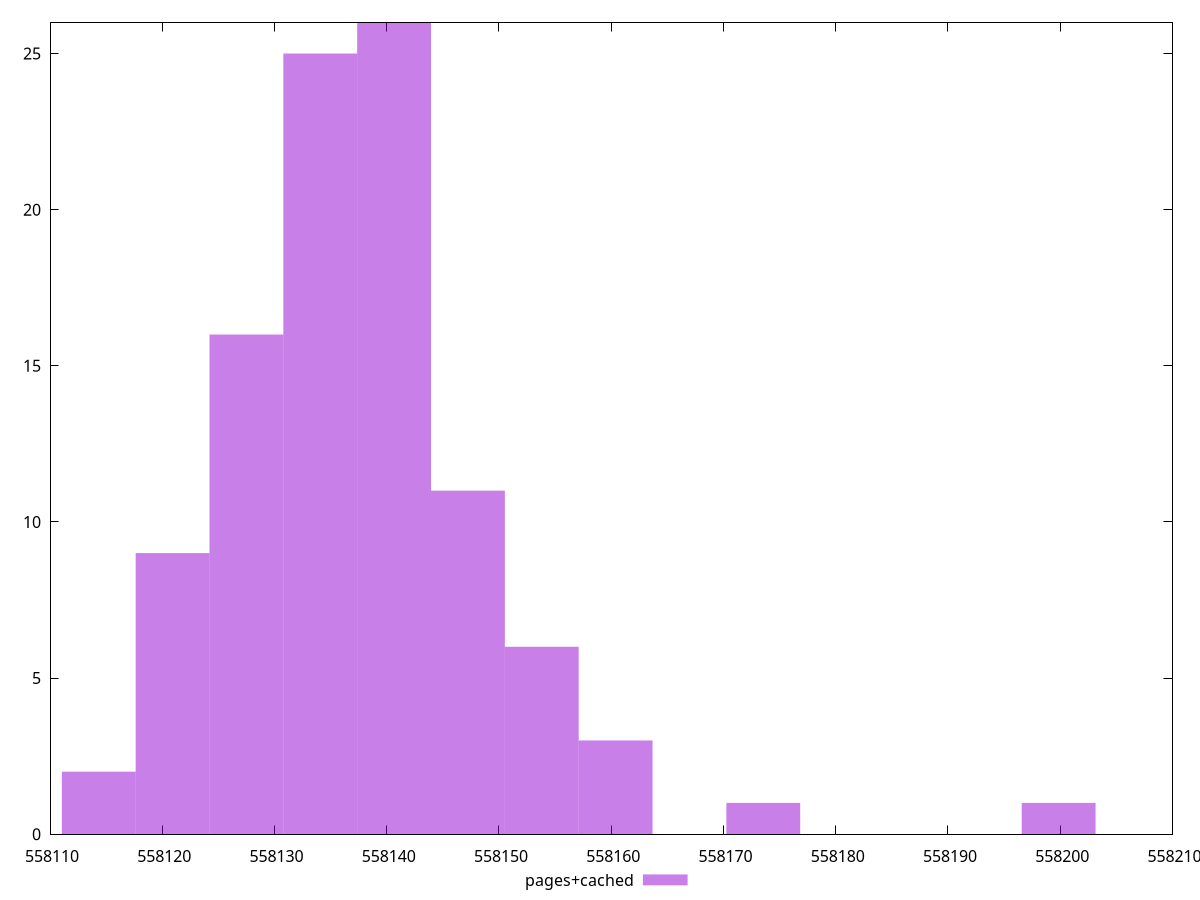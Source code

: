 $_pagesCached <<EOF
558199.8563171625 1
558127.4986601139 16
558134.0766289366 25
558140.6545977591 26
558160.3885042269 3
558147.2325665817 11
558120.9206912913 9
558153.8105354044 6
558173.5444418722 1
558114.3427224688 2
EOF
set key outside below
set terminal pngcairo
set output "report_00005_2020-11-02T22-26-11.212Z/uses-long-cache-ttl/pages+cached//raw_hist.png"
set yrange [0:26]
set boxwidth 6.577968822601758
set style fill transparent solid 0.5 noborder
plot $_pagesCached title "pages+cached" with boxes ,